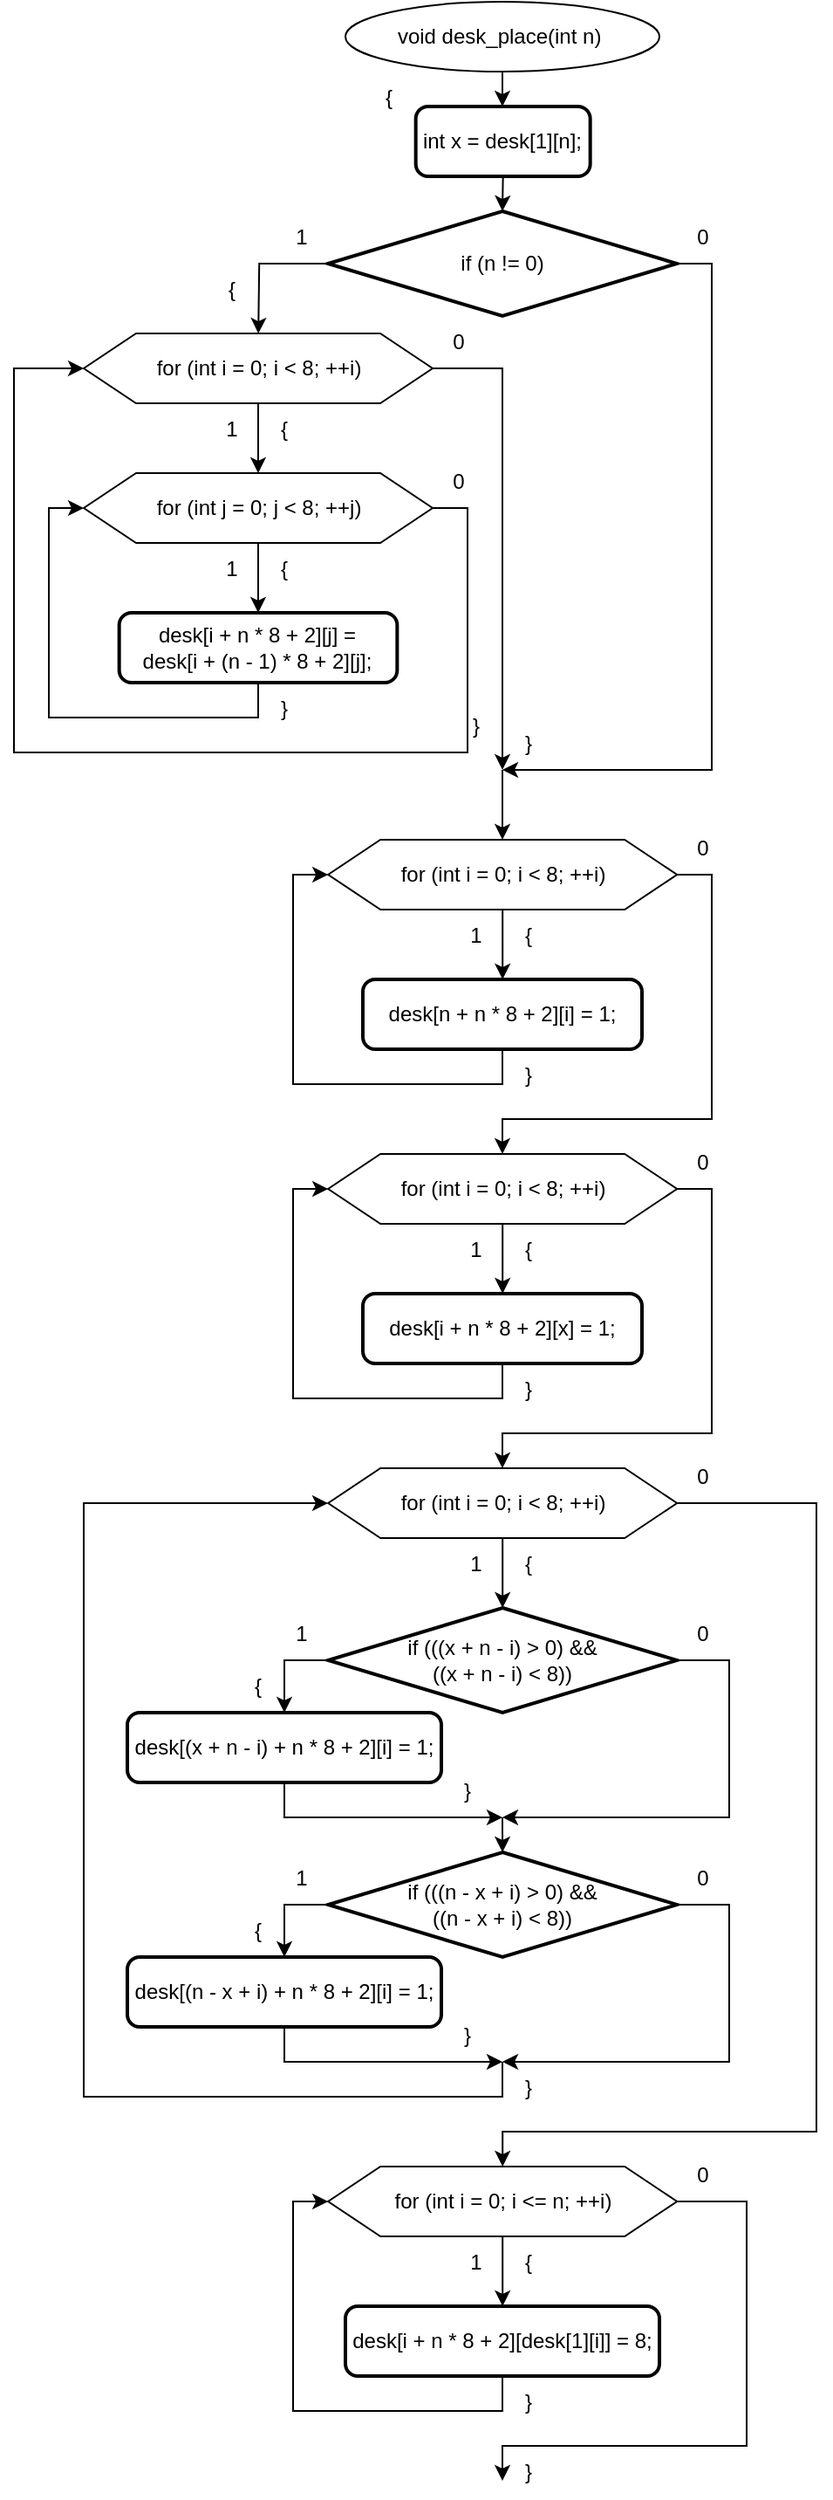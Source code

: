 <mxfile version="23.1.5" type="device">
  <diagram name="Страница — 1" id="JOfBKeXWNwg54quxajjs">
    <mxGraphModel dx="1095" dy="1285" grid="1" gridSize="10" guides="1" tooltips="1" connect="1" arrows="1" fold="1" page="1" pageScale="1" pageWidth="827" pageHeight="1169" math="0" shadow="0">
      <root>
        <mxCell id="0" />
        <mxCell id="1" parent="0" />
        <mxCell id="7pB_DVC5GZfGuAv-ibYx-2" style="edgeStyle=orthogonalEdgeStyle;rounded=0;orthogonalLoop=1;jettySize=auto;html=1;exitX=0.5;exitY=1;exitDx=0;exitDy=0;" edge="1" parent="1" source="7pB_DVC5GZfGuAv-ibYx-1" target="7pB_DVC5GZfGuAv-ibYx-3">
          <mxGeometry relative="1" as="geometry">
            <mxPoint x="360.333" y="120" as="targetPoint" />
          </mxGeometry>
        </mxCell>
        <mxCell id="7pB_DVC5GZfGuAv-ibYx-1" value="void desk_place(int n)&amp;nbsp;" style="ellipse;whiteSpace=wrap;html=1;" vertex="1" parent="1">
          <mxGeometry x="270" y="40" width="180" height="40" as="geometry" />
        </mxCell>
        <mxCell id="7pB_DVC5GZfGuAv-ibYx-4" style="edgeStyle=orthogonalEdgeStyle;rounded=0;orthogonalLoop=1;jettySize=auto;html=1;exitX=0.5;exitY=1;exitDx=0;exitDy=0;" edge="1" parent="1" source="7pB_DVC5GZfGuAv-ibYx-3">
          <mxGeometry relative="1" as="geometry">
            <mxPoint x="360" y="160" as="targetPoint" />
          </mxGeometry>
        </mxCell>
        <mxCell id="7pB_DVC5GZfGuAv-ibYx-3" value="int x = desk[1][n];" style="rounded=1;whiteSpace=wrap;html=1;absoluteArcSize=1;arcSize=14;strokeWidth=2;" vertex="1" parent="1">
          <mxGeometry x="310.333" y="100" width="100" height="40" as="geometry" />
        </mxCell>
        <mxCell id="7pB_DVC5GZfGuAv-ibYx-11" style="edgeStyle=orthogonalEdgeStyle;rounded=0;orthogonalLoop=1;jettySize=auto;html=1;exitX=0;exitY=0.5;exitDx=0;exitDy=0;exitPerimeter=0;" edge="1" source="7pB_DVC5GZfGuAv-ibYx-13" parent="1">
          <mxGeometry relative="1" as="geometry">
            <mxPoint x="220.09" y="230" as="targetPoint" />
          </mxGeometry>
        </mxCell>
        <mxCell id="7pB_DVC5GZfGuAv-ibYx-12" style="edgeStyle=orthogonalEdgeStyle;rounded=0;orthogonalLoop=1;jettySize=auto;html=1;exitX=1;exitY=0.5;exitDx=0;exitDy=0;exitPerimeter=0;" edge="1" source="7pB_DVC5GZfGuAv-ibYx-13" parent="1">
          <mxGeometry relative="1" as="geometry">
            <mxPoint x="360" y="480" as="targetPoint" />
            <Array as="points">
              <mxPoint x="480" y="190" />
              <mxPoint x="480" y="480" />
            </Array>
          </mxGeometry>
        </mxCell>
        <mxCell id="7pB_DVC5GZfGuAv-ibYx-13" value="if (n != 0)" style="strokeWidth=2;html=1;shape=mxgraph.flowchart.decision;whiteSpace=wrap;" vertex="1" parent="1">
          <mxGeometry x="260.0" y="160" width="200" height="60" as="geometry" />
        </mxCell>
        <mxCell id="7pB_DVC5GZfGuAv-ibYx-14" value="1" style="text;html=1;strokeColor=none;fillColor=none;align=center;verticalAlign=middle;whiteSpace=wrap;rounded=0;" vertex="1" parent="1">
          <mxGeometry x="230.09" y="160" width="30" height="30" as="geometry" />
        </mxCell>
        <mxCell id="7pB_DVC5GZfGuAv-ibYx-15" value="0" style="text;html=1;strokeColor=none;fillColor=none;align=center;verticalAlign=middle;whiteSpace=wrap;rounded=0;" vertex="1" parent="1">
          <mxGeometry x="460.09" y="160" width="30" height="30" as="geometry" />
        </mxCell>
        <mxCell id="7pB_DVC5GZfGuAv-ibYx-16" style="edgeStyle=orthogonalEdgeStyle;rounded=0;orthogonalLoop=1;jettySize=auto;html=1;exitX=0.5;exitY=1;exitDx=0;exitDy=0;" edge="1" source="7pB_DVC5GZfGuAv-ibYx-18" parent="1">
          <mxGeometry relative="1" as="geometry">
            <mxPoint x="220" y="310" as="targetPoint" />
          </mxGeometry>
        </mxCell>
        <mxCell id="7pB_DVC5GZfGuAv-ibYx-17" style="edgeStyle=orthogonalEdgeStyle;rounded=0;orthogonalLoop=1;jettySize=auto;html=1;exitX=1;exitY=0.5;exitDx=0;exitDy=0;" edge="1" source="7pB_DVC5GZfGuAv-ibYx-18" parent="1">
          <mxGeometry relative="1" as="geometry">
            <mxPoint x="360" y="480" as="targetPoint" />
            <Array as="points">
              <mxPoint x="360" y="250" />
            </Array>
          </mxGeometry>
        </mxCell>
        <mxCell id="7pB_DVC5GZfGuAv-ibYx-18" value="for (int i = 0; i &amp;lt; 8; ++i)" style="verticalLabelPosition=middle;verticalAlign=middle;html=1;shape=hexagon;perimeter=hexagonPerimeter2;arcSize=6;size=0.15;labelPosition=center;align=center;" vertex="1" parent="1">
          <mxGeometry x="120" y="230" width="200" height="40" as="geometry" />
        </mxCell>
        <mxCell id="7pB_DVC5GZfGuAv-ibYx-19" value="1" style="text;html=1;strokeColor=none;fillColor=none;align=center;verticalAlign=middle;whiteSpace=wrap;rounded=0;" vertex="1" parent="1">
          <mxGeometry x="190" y="270" width="30" height="30" as="geometry" />
        </mxCell>
        <mxCell id="7pB_DVC5GZfGuAv-ibYx-20" value="{" style="text;html=1;strokeColor=none;fillColor=none;align=center;verticalAlign=middle;whiteSpace=wrap;rounded=0;" vertex="1" parent="1">
          <mxGeometry x="220" y="270" width="30" height="30" as="geometry" />
        </mxCell>
        <mxCell id="7pB_DVC5GZfGuAv-ibYx-21" value="0" style="text;html=1;strokeColor=none;fillColor=none;align=center;verticalAlign=middle;whiteSpace=wrap;rounded=0;" vertex="1" parent="1">
          <mxGeometry x="320" y="220" width="30" height="30" as="geometry" />
        </mxCell>
        <mxCell id="7pB_DVC5GZfGuAv-ibYx-22" style="edgeStyle=orthogonalEdgeStyle;rounded=0;orthogonalLoop=1;jettySize=auto;html=1;exitX=0.5;exitY=1;exitDx=0;exitDy=0;entryX=0.5;entryY=0;entryDx=0;entryDy=0;" edge="1" source="7pB_DVC5GZfGuAv-ibYx-24" parent="1" target="7pB_DVC5GZfGuAv-ibYx-28">
          <mxGeometry relative="1" as="geometry">
            <mxPoint x="220" y="390" as="targetPoint" />
          </mxGeometry>
        </mxCell>
        <mxCell id="7pB_DVC5GZfGuAv-ibYx-23" style="edgeStyle=orthogonalEdgeStyle;rounded=0;orthogonalLoop=1;jettySize=auto;html=1;exitX=1;exitY=0.5;exitDx=0;exitDy=0;entryX=0;entryY=0.5;entryDx=0;entryDy=0;" edge="1" source="7pB_DVC5GZfGuAv-ibYx-24" parent="1" target="7pB_DVC5GZfGuAv-ibYx-18">
          <mxGeometry relative="1" as="geometry">
            <mxPoint x="360" y="450" as="targetPoint" />
            <Array as="points">
              <mxPoint x="340" y="330" />
              <mxPoint x="340" y="470" />
              <mxPoint x="80" y="470" />
              <mxPoint x="80" y="250" />
            </Array>
          </mxGeometry>
        </mxCell>
        <mxCell id="7pB_DVC5GZfGuAv-ibYx-24" value="for (int j = 0; j &amp;lt; 8; ++j)" style="verticalLabelPosition=middle;verticalAlign=middle;html=1;shape=hexagon;perimeter=hexagonPerimeter2;arcSize=6;size=0.15;labelPosition=center;align=center;" vertex="1" parent="1">
          <mxGeometry x="120" y="310" width="200" height="40" as="geometry" />
        </mxCell>
        <mxCell id="7pB_DVC5GZfGuAv-ibYx-25" value="1" style="text;html=1;strokeColor=none;fillColor=none;align=center;verticalAlign=middle;whiteSpace=wrap;rounded=0;" vertex="1" parent="1">
          <mxGeometry x="190" y="350" width="30" height="30" as="geometry" />
        </mxCell>
        <mxCell id="7pB_DVC5GZfGuAv-ibYx-26" value="{" style="text;html=1;strokeColor=none;fillColor=none;align=center;verticalAlign=middle;whiteSpace=wrap;rounded=0;" vertex="1" parent="1">
          <mxGeometry x="220" y="350" width="30" height="30" as="geometry" />
        </mxCell>
        <mxCell id="7pB_DVC5GZfGuAv-ibYx-27" value="0" style="text;html=1;strokeColor=none;fillColor=none;align=center;verticalAlign=middle;whiteSpace=wrap;rounded=0;" vertex="1" parent="1">
          <mxGeometry x="320" y="300" width="30" height="30" as="geometry" />
        </mxCell>
        <mxCell id="7pB_DVC5GZfGuAv-ibYx-29" style="edgeStyle=orthogonalEdgeStyle;rounded=0;orthogonalLoop=1;jettySize=auto;html=1;exitX=0.5;exitY=1;exitDx=0;exitDy=0;entryX=0;entryY=0.5;entryDx=0;entryDy=0;" edge="1" parent="1" source="7pB_DVC5GZfGuAv-ibYx-28" target="7pB_DVC5GZfGuAv-ibYx-24">
          <mxGeometry relative="1" as="geometry">
            <Array as="points">
              <mxPoint x="220" y="450" />
              <mxPoint x="100" y="450" />
              <mxPoint x="100" y="330" />
            </Array>
          </mxGeometry>
        </mxCell>
        <mxCell id="7pB_DVC5GZfGuAv-ibYx-28" value="desk[i + n * 8 + 2][j] = &lt;br&gt;desk[i + (n - 1) * 8 + 2][j];" style="rounded=1;whiteSpace=wrap;html=1;absoluteArcSize=1;arcSize=14;strokeWidth=2;" vertex="1" parent="1">
          <mxGeometry x="140.33" y="390" width="159.34" height="40" as="geometry" />
        </mxCell>
        <mxCell id="7pB_DVC5GZfGuAv-ibYx-30" value="" style="endArrow=classic;html=1;rounded=0;" edge="1" parent="1">
          <mxGeometry width="50" height="50" relative="1" as="geometry">
            <mxPoint x="360" y="480" as="sourcePoint" />
            <mxPoint x="360" y="520" as="targetPoint" />
          </mxGeometry>
        </mxCell>
        <mxCell id="7pB_DVC5GZfGuAv-ibYx-31" style="edgeStyle=orthogonalEdgeStyle;rounded=0;orthogonalLoop=1;jettySize=auto;html=1;exitX=0.5;exitY=1;exitDx=0;exitDy=0;" edge="1" source="7pB_DVC5GZfGuAv-ibYx-33" parent="1">
          <mxGeometry relative="1" as="geometry">
            <mxPoint x="360.09" y="600" as="targetPoint" />
          </mxGeometry>
        </mxCell>
        <mxCell id="7pB_DVC5GZfGuAv-ibYx-32" style="edgeStyle=orthogonalEdgeStyle;rounded=0;orthogonalLoop=1;jettySize=auto;html=1;exitX=1;exitY=0.5;exitDx=0;exitDy=0;" edge="1" source="7pB_DVC5GZfGuAv-ibYx-33" parent="1">
          <mxGeometry relative="1" as="geometry">
            <mxPoint x="360" y="700" as="targetPoint" />
            <Array as="points">
              <mxPoint x="480" y="540" />
              <mxPoint x="480" y="680" />
            </Array>
          </mxGeometry>
        </mxCell>
        <mxCell id="7pB_DVC5GZfGuAv-ibYx-33" value="for (int i = 0; i &amp;lt; 8; ++i)" style="verticalLabelPosition=middle;verticalAlign=middle;html=1;shape=hexagon;perimeter=hexagonPerimeter2;arcSize=6;size=0.15;labelPosition=center;align=center;" vertex="1" parent="1">
          <mxGeometry x="260.09" y="520" width="200" height="40" as="geometry" />
        </mxCell>
        <mxCell id="7pB_DVC5GZfGuAv-ibYx-34" value="1" style="text;html=1;strokeColor=none;fillColor=none;align=center;verticalAlign=middle;whiteSpace=wrap;rounded=0;" vertex="1" parent="1">
          <mxGeometry x="330.09" y="560" width="30" height="30" as="geometry" />
        </mxCell>
        <mxCell id="7pB_DVC5GZfGuAv-ibYx-35" value="{" style="text;html=1;strokeColor=none;fillColor=none;align=center;verticalAlign=middle;whiteSpace=wrap;rounded=0;" vertex="1" parent="1">
          <mxGeometry x="360.09" y="560" width="30" height="30" as="geometry" />
        </mxCell>
        <mxCell id="7pB_DVC5GZfGuAv-ibYx-36" value="0" style="text;html=1;strokeColor=none;fillColor=none;align=center;verticalAlign=middle;whiteSpace=wrap;rounded=0;" vertex="1" parent="1">
          <mxGeometry x="460.09" y="510" width="30" height="30" as="geometry" />
        </mxCell>
        <mxCell id="7pB_DVC5GZfGuAv-ibYx-38" style="edgeStyle=orthogonalEdgeStyle;rounded=0;orthogonalLoop=1;jettySize=auto;html=1;exitX=0.5;exitY=1;exitDx=0;exitDy=0;entryX=0;entryY=0.5;entryDx=0;entryDy=0;" edge="1" parent="1" source="7pB_DVC5GZfGuAv-ibYx-37" target="7pB_DVC5GZfGuAv-ibYx-33">
          <mxGeometry relative="1" as="geometry">
            <Array as="points">
              <mxPoint x="360" y="660" />
              <mxPoint x="240" y="660" />
              <mxPoint x="240" y="540" />
            </Array>
          </mxGeometry>
        </mxCell>
        <mxCell id="7pB_DVC5GZfGuAv-ibYx-37" value="desk[n + n * 8 + 2][i] = 1;" style="rounded=1;whiteSpace=wrap;html=1;absoluteArcSize=1;arcSize=14;strokeWidth=2;" vertex="1" parent="1">
          <mxGeometry x="280" y="600" width="160" height="40" as="geometry" />
        </mxCell>
        <mxCell id="7pB_DVC5GZfGuAv-ibYx-39" style="edgeStyle=orthogonalEdgeStyle;rounded=0;orthogonalLoop=1;jettySize=auto;html=1;exitX=0.5;exitY=1;exitDx=0;exitDy=0;" edge="1" parent="1" source="7pB_DVC5GZfGuAv-ibYx-41">
          <mxGeometry relative="1" as="geometry">
            <mxPoint x="360.09" y="780" as="targetPoint" />
          </mxGeometry>
        </mxCell>
        <mxCell id="7pB_DVC5GZfGuAv-ibYx-40" style="edgeStyle=orthogonalEdgeStyle;rounded=0;orthogonalLoop=1;jettySize=auto;html=1;exitX=1;exitY=0.5;exitDx=0;exitDy=0;" edge="1" parent="1" source="7pB_DVC5GZfGuAv-ibYx-41">
          <mxGeometry relative="1" as="geometry">
            <mxPoint x="360" y="880" as="targetPoint" />
            <Array as="points">
              <mxPoint x="480" y="720" />
              <mxPoint x="480" y="860" />
            </Array>
          </mxGeometry>
        </mxCell>
        <mxCell id="7pB_DVC5GZfGuAv-ibYx-41" value="for (int i = 0; i &amp;lt; 8; ++i)" style="verticalLabelPosition=middle;verticalAlign=middle;html=1;shape=hexagon;perimeter=hexagonPerimeter2;arcSize=6;size=0.15;labelPosition=center;align=center;" vertex="1" parent="1">
          <mxGeometry x="260.09" y="700" width="200" height="40" as="geometry" />
        </mxCell>
        <mxCell id="7pB_DVC5GZfGuAv-ibYx-42" value="1" style="text;html=1;strokeColor=none;fillColor=none;align=center;verticalAlign=middle;whiteSpace=wrap;rounded=0;" vertex="1" parent="1">
          <mxGeometry x="330.09" y="740" width="30" height="30" as="geometry" />
        </mxCell>
        <mxCell id="7pB_DVC5GZfGuAv-ibYx-43" value="{" style="text;html=1;strokeColor=none;fillColor=none;align=center;verticalAlign=middle;whiteSpace=wrap;rounded=0;" vertex="1" parent="1">
          <mxGeometry x="360.09" y="740" width="30" height="30" as="geometry" />
        </mxCell>
        <mxCell id="7pB_DVC5GZfGuAv-ibYx-44" value="0" style="text;html=1;strokeColor=none;fillColor=none;align=center;verticalAlign=middle;whiteSpace=wrap;rounded=0;" vertex="1" parent="1">
          <mxGeometry x="460.09" y="690" width="30" height="30" as="geometry" />
        </mxCell>
        <mxCell id="7pB_DVC5GZfGuAv-ibYx-45" style="edgeStyle=orthogonalEdgeStyle;rounded=0;orthogonalLoop=1;jettySize=auto;html=1;exitX=0.5;exitY=1;exitDx=0;exitDy=0;entryX=0;entryY=0.5;entryDx=0;entryDy=0;" edge="1" parent="1" source="7pB_DVC5GZfGuAv-ibYx-46" target="7pB_DVC5GZfGuAv-ibYx-41">
          <mxGeometry relative="1" as="geometry">
            <Array as="points">
              <mxPoint x="360" y="840" />
              <mxPoint x="240" y="840" />
              <mxPoint x="240" y="720" />
            </Array>
          </mxGeometry>
        </mxCell>
        <mxCell id="7pB_DVC5GZfGuAv-ibYx-46" value="desk[i + n * 8 + 2][x] = 1;" style="rounded=1;whiteSpace=wrap;html=1;absoluteArcSize=1;arcSize=14;strokeWidth=2;" vertex="1" parent="1">
          <mxGeometry x="280" y="780" width="160" height="40" as="geometry" />
        </mxCell>
        <mxCell id="7pB_DVC5GZfGuAv-ibYx-47" style="edgeStyle=orthogonalEdgeStyle;rounded=0;orthogonalLoop=1;jettySize=auto;html=1;exitX=0.5;exitY=1;exitDx=0;exitDy=0;" edge="1" parent="1" source="7pB_DVC5GZfGuAv-ibYx-49">
          <mxGeometry relative="1" as="geometry">
            <mxPoint x="360.09" y="960" as="targetPoint" />
          </mxGeometry>
        </mxCell>
        <mxCell id="7pB_DVC5GZfGuAv-ibYx-56" style="edgeStyle=orthogonalEdgeStyle;rounded=0;orthogonalLoop=1;jettySize=auto;html=1;exitX=1;exitY=0.5;exitDx=0;exitDy=0;entryX=0.5;entryY=0;entryDx=0;entryDy=0;" edge="1" parent="1" source="7pB_DVC5GZfGuAv-ibYx-49" target="7pB_DVC5GZfGuAv-ibYx-75">
          <mxGeometry relative="1" as="geometry">
            <mxPoint x="560" y="1030" as="targetPoint" />
            <Array as="points">
              <mxPoint x="540" y="900" />
              <mxPoint x="540" y="1260" />
              <mxPoint x="360" y="1260" />
            </Array>
          </mxGeometry>
        </mxCell>
        <mxCell id="7pB_DVC5GZfGuAv-ibYx-49" value="for (int i = 0; i &amp;lt; 8; ++i)" style="verticalLabelPosition=middle;verticalAlign=middle;html=1;shape=hexagon;perimeter=hexagonPerimeter2;arcSize=6;size=0.15;labelPosition=center;align=center;" vertex="1" parent="1">
          <mxGeometry x="260.09" y="880" width="200" height="40" as="geometry" />
        </mxCell>
        <mxCell id="7pB_DVC5GZfGuAv-ibYx-50" value="1" style="text;html=1;strokeColor=none;fillColor=none;align=center;verticalAlign=middle;whiteSpace=wrap;rounded=0;" vertex="1" parent="1">
          <mxGeometry x="330.09" y="920" width="30" height="30" as="geometry" />
        </mxCell>
        <mxCell id="7pB_DVC5GZfGuAv-ibYx-51" value="{" style="text;html=1;strokeColor=none;fillColor=none;align=center;verticalAlign=middle;whiteSpace=wrap;rounded=0;" vertex="1" parent="1">
          <mxGeometry x="360.09" y="920" width="30" height="30" as="geometry" />
        </mxCell>
        <mxCell id="7pB_DVC5GZfGuAv-ibYx-52" value="0" style="text;html=1;strokeColor=none;fillColor=none;align=center;verticalAlign=middle;whiteSpace=wrap;rounded=0;" vertex="1" parent="1">
          <mxGeometry x="460.09" y="870" width="30" height="30" as="geometry" />
        </mxCell>
        <mxCell id="7pB_DVC5GZfGuAv-ibYx-57" style="edgeStyle=orthogonalEdgeStyle;rounded=0;orthogonalLoop=1;jettySize=auto;html=1;exitX=0;exitY=0.5;exitDx=0;exitDy=0;exitPerimeter=0;entryX=0.5;entryY=0;entryDx=0;entryDy=0;" edge="1" source="7pB_DVC5GZfGuAv-ibYx-59" parent="1" target="7pB_DVC5GZfGuAv-ibYx-62">
          <mxGeometry relative="1" as="geometry">
            <mxPoint x="220.09" y="1030" as="targetPoint" />
          </mxGeometry>
        </mxCell>
        <mxCell id="7pB_DVC5GZfGuAv-ibYx-58" style="edgeStyle=orthogonalEdgeStyle;rounded=0;orthogonalLoop=1;jettySize=auto;html=1;exitX=1;exitY=0.5;exitDx=0;exitDy=0;exitPerimeter=0;" edge="1" source="7pB_DVC5GZfGuAv-ibYx-59" parent="1">
          <mxGeometry relative="1" as="geometry">
            <mxPoint x="360" y="1080" as="targetPoint" />
            <Array as="points">
              <mxPoint x="490" y="990" />
              <mxPoint x="490" y="1080" />
            </Array>
          </mxGeometry>
        </mxCell>
        <mxCell id="7pB_DVC5GZfGuAv-ibYx-59" value="if (((x + n - i) &amp;gt; 0) &amp;amp;&amp;amp; &lt;br&gt;((x + n - i) &amp;lt; 8))" style="strokeWidth=2;html=1;shape=mxgraph.flowchart.decision;whiteSpace=wrap;" vertex="1" parent="1">
          <mxGeometry x="260.09" y="960" width="200" height="60" as="geometry" />
        </mxCell>
        <mxCell id="7pB_DVC5GZfGuAv-ibYx-60" value="1" style="text;html=1;strokeColor=none;fillColor=none;align=center;verticalAlign=middle;whiteSpace=wrap;rounded=0;" vertex="1" parent="1">
          <mxGeometry x="230.09" y="960" width="30" height="30" as="geometry" />
        </mxCell>
        <mxCell id="7pB_DVC5GZfGuAv-ibYx-61" value="0" style="text;html=1;strokeColor=none;fillColor=none;align=center;verticalAlign=middle;whiteSpace=wrap;rounded=0;" vertex="1" parent="1">
          <mxGeometry x="460.09" y="960" width="30" height="30" as="geometry" />
        </mxCell>
        <mxCell id="7pB_DVC5GZfGuAv-ibYx-63" style="edgeStyle=orthogonalEdgeStyle;rounded=0;orthogonalLoop=1;jettySize=auto;html=1;exitX=0.5;exitY=1;exitDx=0;exitDy=0;" edge="1" parent="1" source="7pB_DVC5GZfGuAv-ibYx-62">
          <mxGeometry relative="1" as="geometry">
            <mxPoint x="360.0" y="1080" as="targetPoint" />
            <Array as="points">
              <mxPoint x="235" y="1080" />
            </Array>
          </mxGeometry>
        </mxCell>
        <mxCell id="7pB_DVC5GZfGuAv-ibYx-62" value="desk[(x + n - i) + n * 8 + 2][i] = 1;" style="rounded=1;whiteSpace=wrap;html=1;absoluteArcSize=1;arcSize=14;strokeWidth=2;" vertex="1" parent="1">
          <mxGeometry x="145" y="1020" width="180" height="40" as="geometry" />
        </mxCell>
        <mxCell id="7pB_DVC5GZfGuAv-ibYx-64" style="edgeStyle=orthogonalEdgeStyle;rounded=0;orthogonalLoop=1;jettySize=auto;html=1;exitX=0;exitY=0.5;exitDx=0;exitDy=0;exitPerimeter=0;entryX=0.5;entryY=0;entryDx=0;entryDy=0;" edge="1" parent="1" source="7pB_DVC5GZfGuAv-ibYx-66" target="7pB_DVC5GZfGuAv-ibYx-70">
          <mxGeometry relative="1" as="geometry">
            <mxPoint x="220.09" y="1170" as="targetPoint" />
          </mxGeometry>
        </mxCell>
        <mxCell id="7pB_DVC5GZfGuAv-ibYx-65" style="edgeStyle=orthogonalEdgeStyle;rounded=0;orthogonalLoop=1;jettySize=auto;html=1;exitX=1;exitY=0.5;exitDx=0;exitDy=0;exitPerimeter=0;" edge="1" parent="1" source="7pB_DVC5GZfGuAv-ibYx-66">
          <mxGeometry relative="1" as="geometry">
            <mxPoint x="360" y="1220" as="targetPoint" />
            <Array as="points">
              <mxPoint x="490" y="1130" />
              <mxPoint x="490" y="1220" />
            </Array>
          </mxGeometry>
        </mxCell>
        <mxCell id="7pB_DVC5GZfGuAv-ibYx-66" value="if (((n - x + i) &amp;gt; 0) &amp;amp;&amp;amp; &lt;br&gt;((n - x + i) &amp;lt; 8))" style="strokeWidth=2;html=1;shape=mxgraph.flowchart.decision;whiteSpace=wrap;" vertex="1" parent="1">
          <mxGeometry x="260.09" y="1100" width="200" height="60" as="geometry" />
        </mxCell>
        <mxCell id="7pB_DVC5GZfGuAv-ibYx-67" value="1" style="text;html=1;strokeColor=none;fillColor=none;align=center;verticalAlign=middle;whiteSpace=wrap;rounded=0;" vertex="1" parent="1">
          <mxGeometry x="230.09" y="1100" width="30" height="30" as="geometry" />
        </mxCell>
        <mxCell id="7pB_DVC5GZfGuAv-ibYx-68" value="0" style="text;html=1;strokeColor=none;fillColor=none;align=center;verticalAlign=middle;whiteSpace=wrap;rounded=0;" vertex="1" parent="1">
          <mxGeometry x="460.09" y="1100" width="30" height="30" as="geometry" />
        </mxCell>
        <mxCell id="7pB_DVC5GZfGuAv-ibYx-69" style="edgeStyle=orthogonalEdgeStyle;rounded=0;orthogonalLoop=1;jettySize=auto;html=1;exitX=0.5;exitY=1;exitDx=0;exitDy=0;" edge="1" parent="1" source="7pB_DVC5GZfGuAv-ibYx-70">
          <mxGeometry relative="1" as="geometry">
            <mxPoint x="360.0" y="1220" as="targetPoint" />
            <Array as="points">
              <mxPoint x="235" y="1220" />
            </Array>
          </mxGeometry>
        </mxCell>
        <mxCell id="7pB_DVC5GZfGuAv-ibYx-70" value="desk[(n - x + i) + n * 8 + 2][i] = 1;" style="rounded=1;whiteSpace=wrap;html=1;absoluteArcSize=1;arcSize=14;strokeWidth=2;" vertex="1" parent="1">
          <mxGeometry x="145" y="1160" width="180" height="40" as="geometry" />
        </mxCell>
        <mxCell id="7pB_DVC5GZfGuAv-ibYx-71" value="" style="endArrow=classic;html=1;rounded=0;" edge="1" parent="1" target="7pB_DVC5GZfGuAv-ibYx-66">
          <mxGeometry width="50" height="50" relative="1" as="geometry">
            <mxPoint x="360" y="1080" as="sourcePoint" />
            <mxPoint x="340" y="920" as="targetPoint" />
          </mxGeometry>
        </mxCell>
        <mxCell id="7pB_DVC5GZfGuAv-ibYx-72" value="" style="endArrow=classic;html=1;rounded=0;" edge="1" parent="1">
          <mxGeometry width="50" height="50" relative="1" as="geometry">
            <mxPoint x="360" y="1220" as="sourcePoint" />
            <mxPoint x="260" y="900" as="targetPoint" />
            <Array as="points">
              <mxPoint x="360" y="1240" />
              <mxPoint x="120" y="1240" />
              <mxPoint x="120" y="900" />
            </Array>
          </mxGeometry>
        </mxCell>
        <mxCell id="7pB_DVC5GZfGuAv-ibYx-73" style="edgeStyle=orthogonalEdgeStyle;rounded=0;orthogonalLoop=1;jettySize=auto;html=1;exitX=0.5;exitY=1;exitDx=0;exitDy=0;" edge="1" source="7pB_DVC5GZfGuAv-ibYx-75" parent="1">
          <mxGeometry relative="1" as="geometry">
            <mxPoint x="360.09" y="1360" as="targetPoint" />
          </mxGeometry>
        </mxCell>
        <mxCell id="7pB_DVC5GZfGuAv-ibYx-74" style="edgeStyle=orthogonalEdgeStyle;rounded=0;orthogonalLoop=1;jettySize=auto;html=1;exitX=1;exitY=0.5;exitDx=0;exitDy=0;" edge="1" source="7pB_DVC5GZfGuAv-ibYx-75" parent="1">
          <mxGeometry relative="1" as="geometry">
            <mxPoint x="360" y="1460" as="targetPoint" />
            <Array as="points">
              <mxPoint x="500" y="1300" />
              <mxPoint x="500" y="1440" />
              <mxPoint x="360" y="1440" />
            </Array>
          </mxGeometry>
        </mxCell>
        <mxCell id="7pB_DVC5GZfGuAv-ibYx-75" value="for (int i = 0; i &amp;lt;= n; ++i)" style="verticalLabelPosition=middle;verticalAlign=middle;html=1;shape=hexagon;perimeter=hexagonPerimeter2;arcSize=6;size=0.15;labelPosition=center;align=center;" vertex="1" parent="1">
          <mxGeometry x="260.09" y="1280" width="200" height="40" as="geometry" />
        </mxCell>
        <mxCell id="7pB_DVC5GZfGuAv-ibYx-76" value="1" style="text;html=1;strokeColor=none;fillColor=none;align=center;verticalAlign=middle;whiteSpace=wrap;rounded=0;" vertex="1" parent="1">
          <mxGeometry x="330.09" y="1320" width="30" height="30" as="geometry" />
        </mxCell>
        <mxCell id="7pB_DVC5GZfGuAv-ibYx-77" value="{" style="text;html=1;strokeColor=none;fillColor=none;align=center;verticalAlign=middle;whiteSpace=wrap;rounded=0;" vertex="1" parent="1">
          <mxGeometry x="360.09" y="1320" width="30" height="30" as="geometry" />
        </mxCell>
        <mxCell id="7pB_DVC5GZfGuAv-ibYx-78" value="0" style="text;html=1;strokeColor=none;fillColor=none;align=center;verticalAlign=middle;whiteSpace=wrap;rounded=0;" vertex="1" parent="1">
          <mxGeometry x="460.09" y="1270" width="30" height="30" as="geometry" />
        </mxCell>
        <mxCell id="7pB_DVC5GZfGuAv-ibYx-80" style="edgeStyle=orthogonalEdgeStyle;rounded=0;orthogonalLoop=1;jettySize=auto;html=1;exitX=0.5;exitY=1;exitDx=0;exitDy=0;entryX=0;entryY=0.5;entryDx=0;entryDy=0;" edge="1" parent="1" source="7pB_DVC5GZfGuAv-ibYx-79" target="7pB_DVC5GZfGuAv-ibYx-75">
          <mxGeometry relative="1" as="geometry">
            <Array as="points">
              <mxPoint x="360" y="1420" />
              <mxPoint x="240" y="1420" />
              <mxPoint x="240" y="1300" />
            </Array>
          </mxGeometry>
        </mxCell>
        <mxCell id="7pB_DVC5GZfGuAv-ibYx-79" value="desk[i + n * 8 + 2][desk[1][i]] = 8;" style="rounded=1;whiteSpace=wrap;html=1;absoluteArcSize=1;arcSize=14;strokeWidth=2;" vertex="1" parent="1">
          <mxGeometry x="270" y="1360" width="180" height="40" as="geometry" />
        </mxCell>
        <mxCell id="7pB_DVC5GZfGuAv-ibYx-81" value="{" style="text;html=1;strokeColor=none;fillColor=none;align=center;verticalAlign=middle;whiteSpace=wrap;rounded=0;" vertex="1" parent="1">
          <mxGeometry x="190" y="190" width="30" height="30" as="geometry" />
        </mxCell>
        <mxCell id="7pB_DVC5GZfGuAv-ibYx-82" value="}" style="text;html=1;strokeColor=none;fillColor=none;align=center;verticalAlign=middle;whiteSpace=wrap;rounded=0;" vertex="1" parent="1">
          <mxGeometry x="360.09" y="450" width="30" height="30" as="geometry" />
        </mxCell>
        <mxCell id="7pB_DVC5GZfGuAv-ibYx-83" value="}" style="text;html=1;strokeColor=none;fillColor=none;align=center;verticalAlign=middle;whiteSpace=wrap;rounded=0;" vertex="1" parent="1">
          <mxGeometry x="220.0" y="430" width="30" height="30" as="geometry" />
        </mxCell>
        <mxCell id="7pB_DVC5GZfGuAv-ibYx-84" value="}" style="text;html=1;strokeColor=none;fillColor=none;align=center;verticalAlign=middle;whiteSpace=wrap;rounded=0;" vertex="1" parent="1">
          <mxGeometry x="330.09" y="440" width="30" height="30" as="geometry" />
        </mxCell>
        <mxCell id="7pB_DVC5GZfGuAv-ibYx-85" value="}" style="text;html=1;strokeColor=none;fillColor=none;align=center;verticalAlign=middle;whiteSpace=wrap;rounded=0;" vertex="1" parent="1">
          <mxGeometry x="360.09" y="640" width="30" height="30" as="geometry" />
        </mxCell>
        <mxCell id="7pB_DVC5GZfGuAv-ibYx-86" value="}" style="text;html=1;strokeColor=none;fillColor=none;align=center;verticalAlign=middle;whiteSpace=wrap;rounded=0;" vertex="1" parent="1">
          <mxGeometry x="360.09" y="820" width="30" height="30" as="geometry" />
        </mxCell>
        <mxCell id="7pB_DVC5GZfGuAv-ibYx-87" value="}" style="text;html=1;strokeColor=none;fillColor=none;align=center;verticalAlign=middle;whiteSpace=wrap;rounded=0;" vertex="1" parent="1">
          <mxGeometry x="360.09" y="1220" width="30" height="30" as="geometry" />
        </mxCell>
        <mxCell id="7pB_DVC5GZfGuAv-ibYx-88" value="}" style="text;html=1;strokeColor=none;fillColor=none;align=center;verticalAlign=middle;whiteSpace=wrap;rounded=0;" vertex="1" parent="1">
          <mxGeometry x="360.09" y="1400" width="30" height="30" as="geometry" />
        </mxCell>
        <mxCell id="7pB_DVC5GZfGuAv-ibYx-89" value="}" style="text;html=1;strokeColor=none;fillColor=none;align=center;verticalAlign=middle;whiteSpace=wrap;rounded=0;" vertex="1" parent="1">
          <mxGeometry x="360.09" y="1440" width="30" height="30" as="geometry" />
        </mxCell>
        <mxCell id="7pB_DVC5GZfGuAv-ibYx-90" value="{" style="text;html=1;strokeColor=none;fillColor=none;align=center;verticalAlign=middle;whiteSpace=wrap;rounded=0;" vertex="1" parent="1">
          <mxGeometry x="280" y="80" width="30" height="30" as="geometry" />
        </mxCell>
        <mxCell id="7pB_DVC5GZfGuAv-ibYx-93" value="{" style="text;html=1;strokeColor=none;fillColor=none;align=center;verticalAlign=middle;whiteSpace=wrap;rounded=0;" vertex="1" parent="1">
          <mxGeometry x="205" y="990" width="30" height="30" as="geometry" />
        </mxCell>
        <mxCell id="7pB_DVC5GZfGuAv-ibYx-94" value="}" style="text;html=1;strokeColor=none;fillColor=none;align=center;verticalAlign=middle;whiteSpace=wrap;rounded=0;" vertex="1" parent="1">
          <mxGeometry x="325" y="1050" width="30" height="30" as="geometry" />
        </mxCell>
        <mxCell id="7pB_DVC5GZfGuAv-ibYx-95" value="{" style="text;html=1;strokeColor=none;fillColor=none;align=center;verticalAlign=middle;whiteSpace=wrap;rounded=0;" vertex="1" parent="1">
          <mxGeometry x="205" y="1130" width="30" height="30" as="geometry" />
        </mxCell>
        <mxCell id="7pB_DVC5GZfGuAv-ibYx-96" value="}" style="text;html=1;strokeColor=none;fillColor=none;align=center;verticalAlign=middle;whiteSpace=wrap;rounded=0;" vertex="1" parent="1">
          <mxGeometry x="325" y="1190" width="30" height="30" as="geometry" />
        </mxCell>
      </root>
    </mxGraphModel>
  </diagram>
</mxfile>
